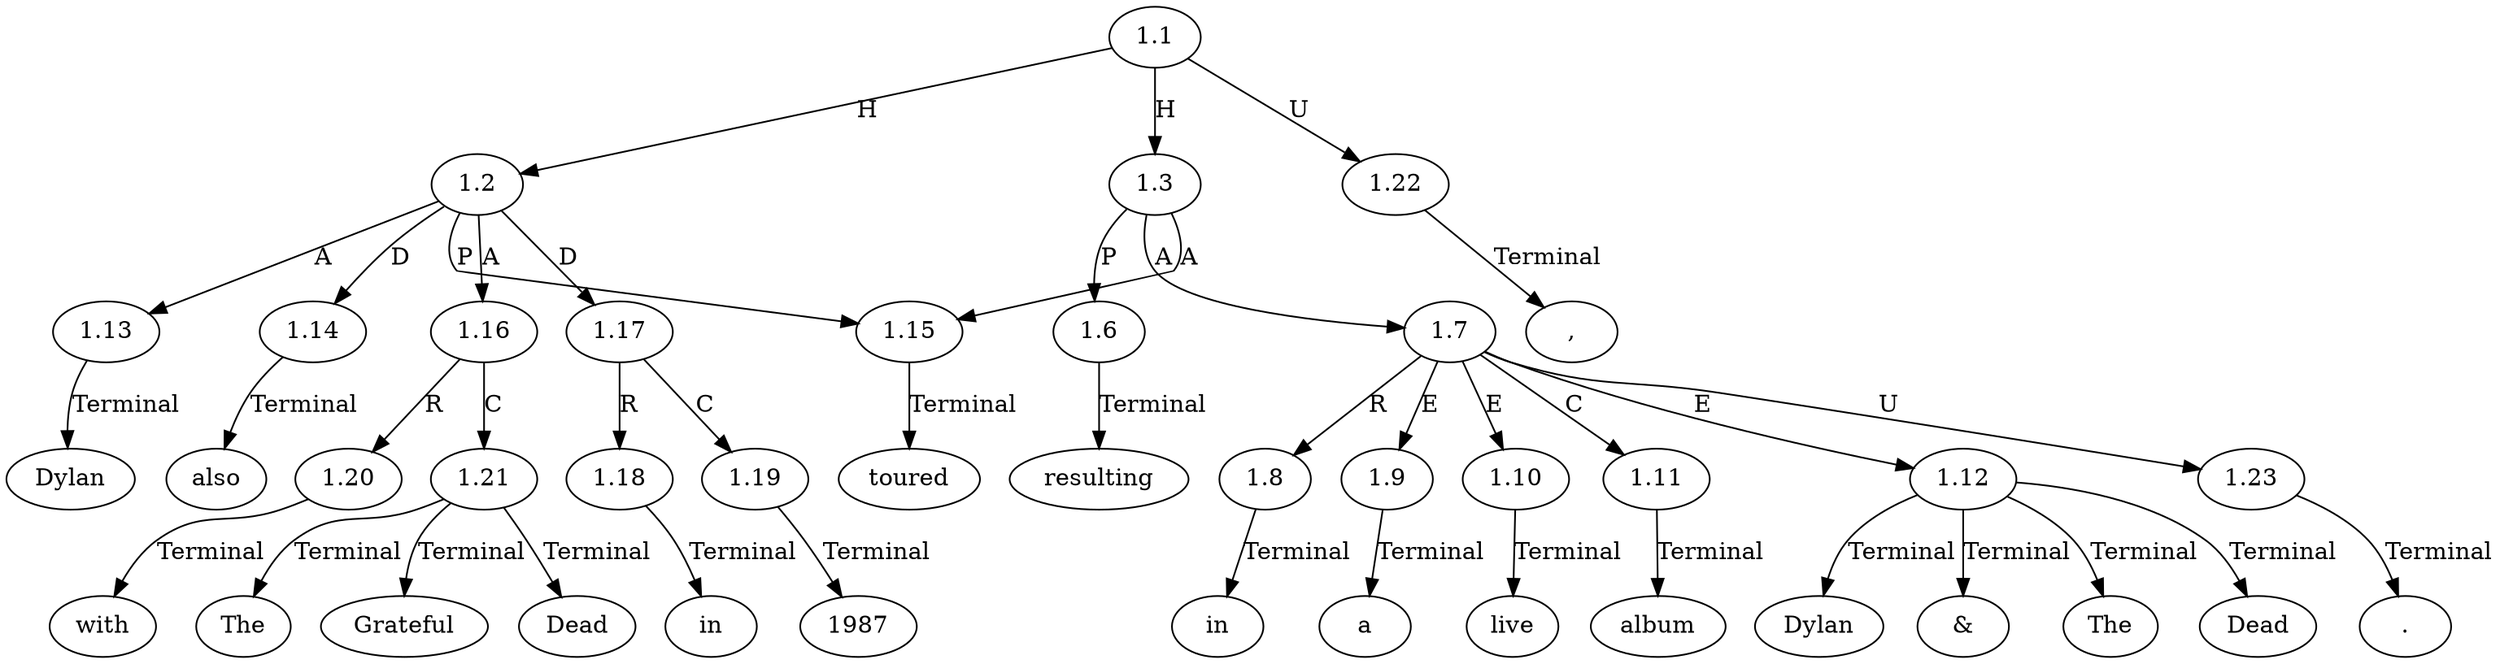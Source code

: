 // Graph
digraph {
	0.1 [label=Dylan ordering=out]
	0.10 [label="," ordering=out]
	0.11 [label=resulting ordering=out]
	0.12 [label=in ordering=out]
	0.13 [label=a ordering=out]
	0.14 [label=live ordering=out]
	0.15 [label=album ordering=out]
	0.16 [label=Dylan ordering=out]
	0.17 [label="&" ordering=out]
	0.18 [label=The ordering=out]
	0.19 [label=Dead ordering=out]
	0.2 [label=also ordering=out]
	0.20 [label="." ordering=out]
	0.3 [label=toured ordering=out]
	0.4 [label=with ordering=out]
	0.5 [label=The ordering=out]
	0.6 [label=Grateful ordering=out]
	0.7 [label=Dead ordering=out]
	0.8 [label=in ordering=out]
	0.9 [label=1987 ordering=out]
	1.1 [label=1.1 ordering=out]
	1.2 [label=1.2 ordering=out]
	1.3 [label=1.3 ordering=out]
	1.6 [label=1.6 ordering=out]
	1.7 [label=1.7 ordering=out]
	1.8 [label=1.8 ordering=out]
	1.9 [label=1.9 ordering=out]
	1.10 [label=1.10 ordering=out]
	1.11 [label=1.11 ordering=out]
	1.12 [label=1.12 ordering=out]
	1.13 [label=1.13 ordering=out]
	1.14 [label=1.14 ordering=out]
	1.15 [label=1.15 ordering=out]
	1.16 [label=1.16 ordering=out]
	1.17 [label=1.17 ordering=out]
	1.18 [label=1.18 ordering=out]
	1.19 [label=1.19 ordering=out]
	1.20 [label=1.20 ordering=out]
	1.21 [label=1.21 ordering=out]
	1.22 [label=1.22 ordering=out]
	1.23 [label=1.23 ordering=out]
	1.1 -> 1.2 [label=H ordering=out]
	1.1 -> 1.3 [label=H ordering=out]
	1.1 -> 1.22 [label=U ordering=out]
	1.2 -> 1.13 [label=A ordering=out]
	1.2 -> 1.14 [label=D ordering=out]
	1.2 -> 1.15 [label=P ordering=out]
	1.2 -> 1.16 [label=A ordering=out]
	1.2 -> 1.17 [label=D ordering=out]
	1.3 -> 1.6 [label=P ordering=out]
	1.3 -> 1.7 [label=A ordering=out]
	1.3 -> 1.15 [label=A ordering=out]
	1.6 -> 0.11 [label=Terminal ordering=out]
	1.7 -> 1.8 [label=R ordering=out]
	1.7 -> 1.9 [label=E ordering=out]
	1.7 -> 1.10 [label=E ordering=out]
	1.7 -> 1.11 [label=C ordering=out]
	1.7 -> 1.12 [label=E ordering=out]
	1.7 -> 1.23 [label=U ordering=out]
	1.8 -> 0.12 [label=Terminal ordering=out]
	1.9 -> 0.13 [label=Terminal ordering=out]
	1.10 -> 0.14 [label=Terminal ordering=out]
	1.11 -> 0.15 [label=Terminal ordering=out]
	1.12 -> 0.16 [label=Terminal ordering=out]
	1.12 -> 0.17 [label=Terminal ordering=out]
	1.12 -> 0.18 [label=Terminal ordering=out]
	1.12 -> 0.19 [label=Terminal ordering=out]
	1.13 -> 0.1 [label=Terminal ordering=out]
	1.14 -> 0.2 [label=Terminal ordering=out]
	1.15 -> 0.3 [label=Terminal ordering=out]
	1.16 -> 1.20 [label=R ordering=out]
	1.16 -> 1.21 [label=C ordering=out]
	1.17 -> 1.18 [label=R ordering=out]
	1.17 -> 1.19 [label=C ordering=out]
	1.18 -> 0.8 [label=Terminal ordering=out]
	1.19 -> 0.9 [label=Terminal ordering=out]
	1.20 -> 0.4 [label=Terminal ordering=out]
	1.21 -> 0.5 [label=Terminal ordering=out]
	1.21 -> 0.6 [label=Terminal ordering=out]
	1.21 -> 0.7 [label=Terminal ordering=out]
	1.22 -> 0.10 [label=Terminal ordering=out]
	1.23 -> 0.20 [label=Terminal ordering=out]
}
